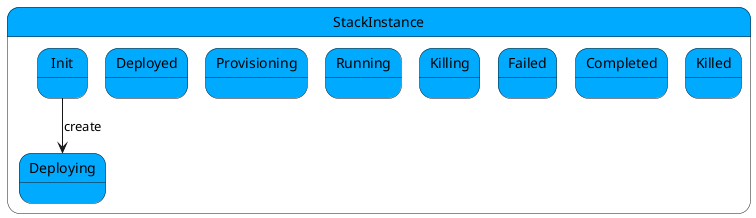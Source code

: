 @startuml



state StackInstance #00aaff {

    state Init #00aaff {
    }

    state Deploying #00aaff {
    }

    state Deployed #00aaff {
    }

    state Provisioning #00aaff {
    }

    state Running #00aaff {
    }

    state Killing #00aaff {
    }

    state Failed #00aaff {
    }

    state Completed #00aaff {
    }

    state Killed #00aaff {
    }

}


Init --> Deploying : create




@enduml
